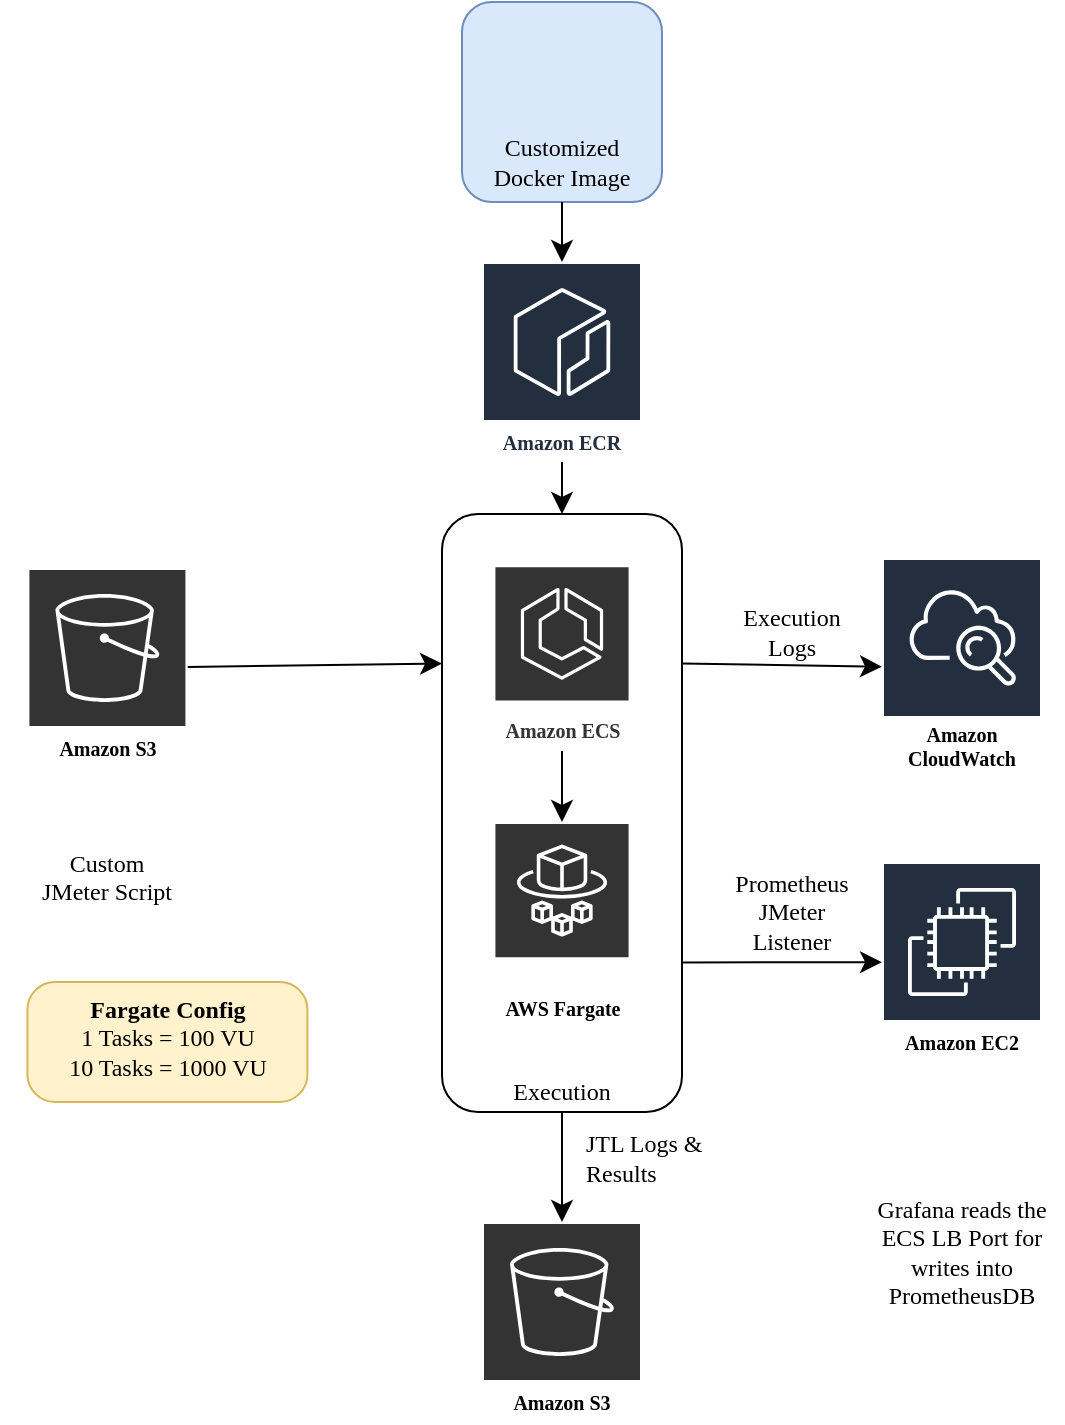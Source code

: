 <mxfile version="21.3.2" type="github">
  <diagram name="Page-1" id="uRonXGFKkM05VsuhB5dR">
    <mxGraphModel dx="1194" dy="770" grid="1" gridSize="10" guides="1" tooltips="1" connect="1" arrows="1" fold="1" page="1" pageScale="1" pageWidth="1200" pageHeight="1920" background="none" math="0" shadow="0">
      <root>
        <mxCell id="0" />
        <mxCell id="1" parent="0" />
        <mxCell id="SfJQglNIENGxF6jWkIs6-41" style="edgeStyle=none;curved=1;rounded=0;orthogonalLoop=1;jettySize=auto;html=1;exitX=0.5;exitY=1;exitDx=0;exitDy=0;fontSize=12;startSize=8;endSize=8;fontFamily=Comic Sans MS;" parent="1" source="SfJQglNIENGxF6jWkIs6-37" target="SfJQglNIENGxF6jWkIs6-21" edge="1">
          <mxGeometry relative="1" as="geometry" />
        </mxCell>
        <mxCell id="SfJQglNIENGxF6jWkIs6-39" style="edgeStyle=none;curved=1;rounded=0;orthogonalLoop=1;jettySize=auto;html=1;exitX=0.5;exitY=1;exitDx=0;exitDy=0;entryX=0.5;entryY=0;entryDx=0;entryDy=0;fontSize=12;startSize=8;endSize=8;fontFamily=Comic Sans MS;" parent="1" target="SfJQglNIENGxF6jWkIs6-37" edge="1">
          <mxGeometry relative="1" as="geometry">
            <mxPoint x="590" y="260" as="sourcePoint" />
          </mxGeometry>
        </mxCell>
        <mxCell id="SfJQglNIENGxF6jWkIs6-21" value="Amazon S3" style="sketch=0;outlineConnect=0;strokeColor=#FFFFFF;fillColor=#333333;dashed=0;verticalLabelPosition=middle;verticalAlign=bottom;align=center;html=1;whiteSpace=wrap;spacing=3;shape=mxgraph.aws4.productIcon;prIcon=mxgraph.aws4.s3;fontStyle=1;fontSize=10;fontFamily=Comic Sans MS;" parent="1" vertex="1">
          <mxGeometry x="550" y="640" width="80" height="100" as="geometry" />
        </mxCell>
        <mxCell id="SfJQglNIENGxF6jWkIs6-24" value="" style="group;fontFamily=Comic Sans MS;rounded=1;glass=0;shadow=0;fillColor=#dae8fc;strokeColor=#6c8ebf;" parent="1" vertex="1" connectable="0">
          <mxGeometry x="540" y="30" width="100" height="100" as="geometry" />
        </mxCell>
        <mxCell id="SfJQglNIENGxF6jWkIs6-3" value="Customized&lt;br style=&quot;font-size: 12px;&quot;&gt;Docker Image" style="text;html=1;strokeColor=none;fillColor=none;align=center;verticalAlign=middle;whiteSpace=wrap;rounded=0;fontSize=12;fontFamily=Comic Sans MS;" parent="SfJQglNIENGxF6jWkIs6-24" vertex="1">
          <mxGeometry y="60" width="100" height="40" as="geometry" />
        </mxCell>
        <mxCell id="SfJQglNIENGxF6jWkIs6-4" value="" style="shape=image;html=1;verticalAlign=top;verticalLabelPosition=bottom;labelBackgroundColor=#ffffff;imageAspect=0;aspect=fixed;image=https://cdn0.iconfinder.com/data/icons/social-media-2104/24/social_media_social_media_logo_docker-128.png;fontSize=16;fontFamily=Comic Sans MS;" parent="SfJQglNIENGxF6jWkIs6-24" vertex="1">
          <mxGeometry x="18" width="64" height="64" as="geometry" />
        </mxCell>
        <mxCell id="SfJQglNIENGxF6jWkIs6-48" value="" style="group;fontSize=10;fontFamily=Comic Sans MS;fontStyle=0;align=right;" parent="1" vertex="1" connectable="0">
          <mxGeometry x="530" y="291" width="120" height="299" as="geometry" />
        </mxCell>
        <mxCell id="SfJQglNIENGxF6jWkIs6-37" value="&lt;font style=&quot;font-size: 12px;&quot;&gt;&lt;span&gt;Execution&lt;/span&gt;&lt;/font&gt;" style="rounded=1;whiteSpace=wrap;html=1;fontSize=16;labelBackgroundColor=none;verticalAlign=bottom;fontFamily=Comic Sans MS;fontStyle=0;align=center;" parent="SfJQglNIENGxF6jWkIs6-48" vertex="1">
          <mxGeometry y="-5" width="120" height="299" as="geometry" />
        </mxCell>
        <mxCell id="SfJQglNIENGxF6jWkIs6-18" value="AWS Fargate" style="sketch=0;outlineConnect=0;strokeColor=#FFFFFF;fillColor=#333333;dashed=0;verticalLabelPosition=middle;verticalAlign=bottom;align=center;html=1;whiteSpace=wrap;spacing=3;shape=mxgraph.aws4.productIcon;prIcon=mxgraph.aws4.fargate;fontStyle=1;fontSize=10;fontFamily=Comic Sans MS;" parent="SfJQglNIENGxF6jWkIs6-48" vertex="1">
          <mxGeometry x="25.714" y="148.996" width="68.571" height="103.103" as="geometry" />
        </mxCell>
        <mxCell id="SfJQglNIENGxF6jWkIs6-20" style="edgeStyle=none;curved=1;rounded=0;orthogonalLoop=1;jettySize=auto;html=1;fontSize=12;startSize=8;endSize=8;fontFamily=Comic Sans MS;" parent="SfJQglNIENGxF6jWkIs6-48" source="SfJQglNIENGxF6jWkIs6-19" target="SfJQglNIENGxF6jWkIs6-18" edge="1">
          <mxGeometry relative="1" as="geometry" />
        </mxCell>
        <mxCell id="SfJQglNIENGxF6jWkIs6-19" value="Amazon ECS" style="sketch=0;outlineConnect=0;dashed=0;verticalLabelPosition=middle;verticalAlign=bottom;align=center;html=1;whiteSpace=wrap;spacing=3;shape=mxgraph.aws4.productIcon;prIcon=mxgraph.aws4.ecs;fillColor=#333333;fontColor=#333333;strokeColor=#FFFFFF;fontStyle=1;fontSize=10;fontFamily=Comic Sans MS;" parent="SfJQglNIENGxF6jWkIs6-48" vertex="1">
          <mxGeometry x="25.71" y="20.621" width="68.57" height="92.793" as="geometry" />
        </mxCell>
        <mxCell id="SfJQglNIENGxF6jWkIs6-49" value="JTL Logs &amp;amp; Results" style="text;strokeColor=none;fillColor=none;html=1;align=left;verticalAlign=middle;whiteSpace=wrap;rounded=0;fontFamily=Comic Sans MS;" parent="1" vertex="1">
          <mxGeometry x="600" y="593" width="90" height="30" as="geometry" />
        </mxCell>
        <mxCell id="SfJQglNIENGxF6jWkIs6-50" style="edgeStyle=none;curved=1;rounded=0;orthogonalLoop=1;jettySize=auto;html=1;exitX=0.25;exitY=0;exitDx=0;exitDy=0;fontSize=12;startSize=8;endSize=8;fontFamily=Comic Sans MS;" parent="1" source="SfJQglNIENGxF6jWkIs6-49" target="SfJQglNIENGxF6jWkIs6-49" edge="1">
          <mxGeometry relative="1" as="geometry" />
        </mxCell>
        <mxCell id="SfJQglNIENGxF6jWkIs6-52" value="Amazon CloudWatch" style="sketch=0;outlineConnect=0;gradientColor=none;strokeColor=#ffffff;fillColor=#232F3E;dashed=0;verticalLabelPosition=middle;verticalAlign=bottom;align=center;html=1;whiteSpace=wrap;spacing=3;shape=mxgraph.aws4.productIcon;prIcon=mxgraph.aws4.cloudwatch;fontSize=10;fontStyle=1;fontFamily=Comic Sans MS;" parent="1" vertex="1">
          <mxGeometry x="750" y="308" width="80" height="110" as="geometry" />
        </mxCell>
        <mxCell id="SfJQglNIENGxF6jWkIs6-61" style="edgeStyle=none;curved=1;rounded=0;orthogonalLoop=1;jettySize=auto;html=1;entryX=0;entryY=0.25;entryDx=0;entryDy=0;fontSize=12;startSize=8;endSize=8;fontFamily=Comic Sans MS;" parent="1" source="SfJQglNIENGxF6jWkIs6-54" target="SfJQglNIENGxF6jWkIs6-37" edge="1">
          <mxGeometry relative="1" as="geometry" />
        </mxCell>
        <mxCell id="SfJQglNIENGxF6jWkIs6-54" value="Amazon S3" style="sketch=0;outlineConnect=0;strokeColor=#FFFFFF;fillColor=#333333;dashed=0;verticalLabelPosition=middle;verticalAlign=bottom;align=center;html=1;whiteSpace=wrap;spacing=3;shape=mxgraph.aws4.productIcon;prIcon=mxgraph.aws4.s3;fontStyle=1;fontSize=10;fontFamily=Comic Sans MS;" parent="1" vertex="1">
          <mxGeometry x="322.71" y="313" width="80" height="100" as="geometry" />
        </mxCell>
        <mxCell id="SfJQglNIENGxF6jWkIs6-55" value="Amazon ECR" style="sketch=0;outlineConnect=0;fontColor=#232F3E;gradientColor=none;strokeColor=#ffffff;fillColor=#232F3E;dashed=0;verticalLabelPosition=middle;verticalAlign=bottom;align=center;html=1;whiteSpace=wrap;fontSize=10;fontStyle=1;spacing=3;shape=mxgraph.aws4.productIcon;prIcon=mxgraph.aws4.ecr;fontFamily=Comic Sans MS;" parent="1" vertex="1">
          <mxGeometry x="550" y="160" width="80" height="100" as="geometry" />
        </mxCell>
        <mxCell id="SfJQglNIENGxF6jWkIs6-58" value="&lt;div style=&quot;&quot;&gt;&lt;span style=&quot;background-color: initial;&quot;&gt;Execution&lt;/span&gt;&lt;/div&gt;&lt;div style=&quot;&quot;&gt;&lt;span style=&quot;background-color: initial;&quot;&gt;Logs&lt;/span&gt;&lt;/div&gt;" style="text;strokeColor=none;fillColor=none;html=1;align=center;verticalAlign=middle;whiteSpace=wrap;rounded=0;fontFamily=Comic Sans MS;" parent="1" vertex="1">
          <mxGeometry x="670" y="330" width="70" height="30" as="geometry" />
        </mxCell>
        <mxCell id="SfJQglNIENGxF6jWkIs6-59" value="Amazon EC2" style="sketch=0;outlineConnect=0;gradientColor=none;strokeColor=#ffffff;fillColor=#232F3E;dashed=0;verticalLabelPosition=middle;verticalAlign=bottom;align=center;html=1;whiteSpace=wrap;spacing=3;shape=mxgraph.aws4.productIcon;prIcon=mxgraph.aws4.ec2;fontSize=10;fontStyle=1;fontFamily=Comic Sans MS;" parent="1" vertex="1">
          <mxGeometry x="750" y="460" width="80" height="100" as="geometry" />
        </mxCell>
        <mxCell id="SfJQglNIENGxF6jWkIs6-60" style="edgeStyle=none;curved=1;rounded=0;orthogonalLoop=1;jettySize=auto;html=1;exitX=0.5;exitY=1;exitDx=0;exitDy=0;fontSize=12;startSize=8;endSize=8;fontFamily=Comic Sans MS;" parent="1" source="SfJQglNIENGxF6jWkIs6-3" target="SfJQglNIENGxF6jWkIs6-55" edge="1">
          <mxGeometry relative="1" as="geometry" />
        </mxCell>
        <mxCell id="SfJQglNIENGxF6jWkIs6-62" style="edgeStyle=none;curved=1;rounded=0;orthogonalLoop=1;jettySize=auto;html=1;exitX=1;exitY=0.75;exitDx=0;exitDy=0;fontSize=12;startSize=8;endSize=8;fontFamily=Comic Sans MS;" parent="1" source="SfJQglNIENGxF6jWkIs6-37" target="SfJQglNIENGxF6jWkIs6-59" edge="1">
          <mxGeometry relative="1" as="geometry" />
        </mxCell>
        <mxCell id="SfJQglNIENGxF6jWkIs6-63" value="&lt;div style=&quot;&quot;&gt;Prometheus&lt;/div&gt;&lt;div style=&quot;&quot;&gt;JMeter Listener&lt;/div&gt;" style="text;strokeColor=none;fillColor=none;html=1;align=center;verticalAlign=middle;whiteSpace=wrap;rounded=0;fontFamily=Comic Sans MS;" parent="1" vertex="1">
          <mxGeometry x="670" y="470" width="70" height="30" as="geometry" />
        </mxCell>
        <mxCell id="SfJQglNIENGxF6jWkIs6-64" value="&lt;div style=&quot;&quot;&gt;Grafana&amp;nbsp;&lt;span style=&quot;background-color: initial;&quot;&gt;reads the ECS LB Port for writes into PrometheusDB&lt;/span&gt;&lt;/div&gt;" style="text;strokeColor=none;fillColor=none;html=1;align=center;verticalAlign=middle;whiteSpace=wrap;rounded=0;fontFamily=Comic Sans MS;" parent="1" vertex="1">
          <mxGeometry x="740" y="640" width="100" height="30" as="geometry" />
        </mxCell>
        <mxCell id="SfJQglNIENGxF6jWkIs6-65" style="edgeStyle=none;curved=1;rounded=0;orthogonalLoop=1;jettySize=auto;html=1;exitX=0.5;exitY=1;exitDx=0;exitDy=0;fontSize=12;startSize=8;endSize=8;fontFamily=Comic Sans MS;" parent="1" source="SfJQglNIENGxF6jWkIs6-64" target="SfJQglNIENGxF6jWkIs6-64" edge="1">
          <mxGeometry relative="1" as="geometry" />
        </mxCell>
        <mxCell id="SfJQglNIENGxF6jWkIs6-27" value="" style="shape=image;imageAspect=0;aspect=fixed;verticalLabelPosition=bottom;verticalAlign=top;fontSize=16;image=https://upload.wikimedia.org/wikipedia/commons/2/22/Apache_JMeter.png?20160517202659;fontFamily=Comic Sans MS;" parent="1" vertex="1">
          <mxGeometry x="322.71" y="420" width="88.14" height="30" as="geometry" />
        </mxCell>
        <mxCell id="SfJQglNIENGxF6jWkIs6-28" value="Custom&#xa;JMeter Script&#xa;" style="text;strokeColor=none;fillColor=none;html=1;align=center;verticalAlign=middle;whiteSpace=wrap;rounded=0;spacingTop=0;spacing=0;spacingBottom=0;spacingLeft=0;horizontal=1;fontFamily=Comic Sans MS;" parent="1" vertex="1">
          <mxGeometry x="309.07" y="460" width="107.29" height="30" as="geometry" />
        </mxCell>
        <mxCell id="SfJQglNIENGxF6jWkIs6-69" value="" style="shape=image;imageAspect=0;aspect=fixed;verticalLabelPosition=bottom;verticalAlign=top;dashed=0;sketch=0;strokeColor=#314354;fontFamily=Helvetica;fontSize=10;fontColor=#ffffff;fillColor=#647687;html=1;image=https://upload.wikimedia.org/wikipedia/commons/thumb/a/a1/Grafana_logo.svg/1920px-Grafana_logo.svg.png;" parent="1" vertex="1">
          <mxGeometry x="768.22" y="570" width="43.56" height="44.5" as="geometry" />
        </mxCell>
        <mxCell id="SfJQglNIENGxF6jWkIs6-70" style="edgeStyle=none;curved=1;rounded=0;orthogonalLoop=1;jettySize=auto;html=1;exitX=0.5;exitY=0;exitDx=0;exitDy=0;fontFamily=Helvetica;fontSize=10;fontColor=#ffffff;startSize=8;endSize=8;" parent="1" source="SfJQglNIENGxF6jWkIs6-69" target="SfJQglNIENGxF6jWkIs6-69" edge="1">
          <mxGeometry relative="1" as="geometry" />
        </mxCell>
        <mxCell id="lorqmB42QfkhoRC_Ovi1-1" value="&lt;div style=&quot;&quot;&gt;&lt;b&gt;Fargate Config&lt;/b&gt;&lt;/div&gt;&lt;div style=&quot;&quot;&gt;1 Tasks = 100 VU&lt;/div&gt;&lt;div style=&quot;&quot;&gt;10 Tasks = 1000 VU&lt;/div&gt;&lt;div style=&quot;&quot;&gt;&lt;br&gt;&lt;/div&gt;" style="text;strokeColor=#d6b656;fillColor=#fff2cc;html=1;align=center;verticalAlign=top;whiteSpace=wrap;rounded=1;fontFamily=Comic Sans MS;arcSize=23;" vertex="1" parent="1">
          <mxGeometry x="322.71" y="520" width="140" height="60" as="geometry" />
        </mxCell>
        <mxCell id="lorqmB42QfkhoRC_Ovi1-2" style="edgeStyle=none;curved=1;rounded=0;orthogonalLoop=1;jettySize=auto;html=1;exitX=1;exitY=0.25;exitDx=0;exitDy=0;fontFamily=Helvetica;fontSize=10;fontColor=#ffffff;startSize=8;endSize=8;" edge="1" parent="1" source="SfJQglNIENGxF6jWkIs6-37" target="SfJQglNIENGxF6jWkIs6-52">
          <mxGeometry relative="1" as="geometry" />
        </mxCell>
      </root>
    </mxGraphModel>
  </diagram>
</mxfile>
